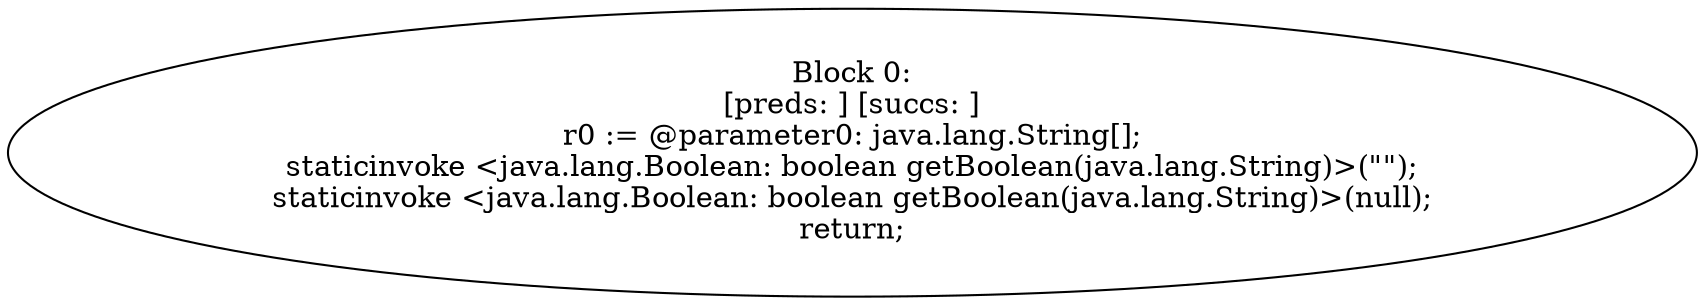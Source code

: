 digraph "unitGraph" {
    "Block 0:
[preds: ] [succs: ]
r0 := @parameter0: java.lang.String[];
staticinvoke <java.lang.Boolean: boolean getBoolean(java.lang.String)>(\"\");
staticinvoke <java.lang.Boolean: boolean getBoolean(java.lang.String)>(null);
return;
"
}
